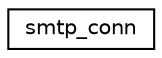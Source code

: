 digraph "Graphical Class Hierarchy"
{
  edge [fontname="Helvetica",fontsize="10",labelfontname="Helvetica",labelfontsize="10"];
  node [fontname="Helvetica",fontsize="10",shape=record];
  rankdir="LR";
  Node0 [label="smtp_conn",height=0.2,width=0.4,color="black", fillcolor="white", style="filled",URL="$structsmtp__conn.html"];
}
